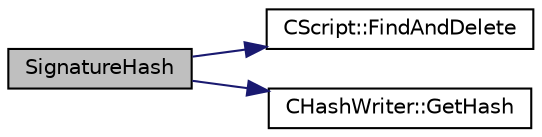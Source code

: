 digraph "SignatureHash"
{
  edge [fontname="Helvetica",fontsize="10",labelfontname="Helvetica",labelfontsize="10"];
  node [fontname="Helvetica",fontsize="10",shape=record];
  rankdir="LR";
  Node3189 [label="SignatureHash",height=0.2,width=0.4,color="black", fillcolor="grey75", style="filled", fontcolor="black"];
  Node3189 -> Node3190 [color="midnightblue",fontsize="10",style="solid",fontname="Helvetica"];
  Node3190 [label="CScript::FindAndDelete",height=0.2,width=0.4,color="black", fillcolor="white", style="filled",URL="$d9/d4b/class_c_script.html#aad6e9f84fe8aa2d27a979f1bc2732463"];
  Node3189 -> Node3191 [color="midnightblue",fontsize="10",style="solid",fontname="Helvetica"];
  Node3191 [label="CHashWriter::GetHash",height=0.2,width=0.4,color="black", fillcolor="white", style="filled",URL="$d2/def/class_c_hash_writer.html#ae94a937211502eabf19477630090093a"];
}
